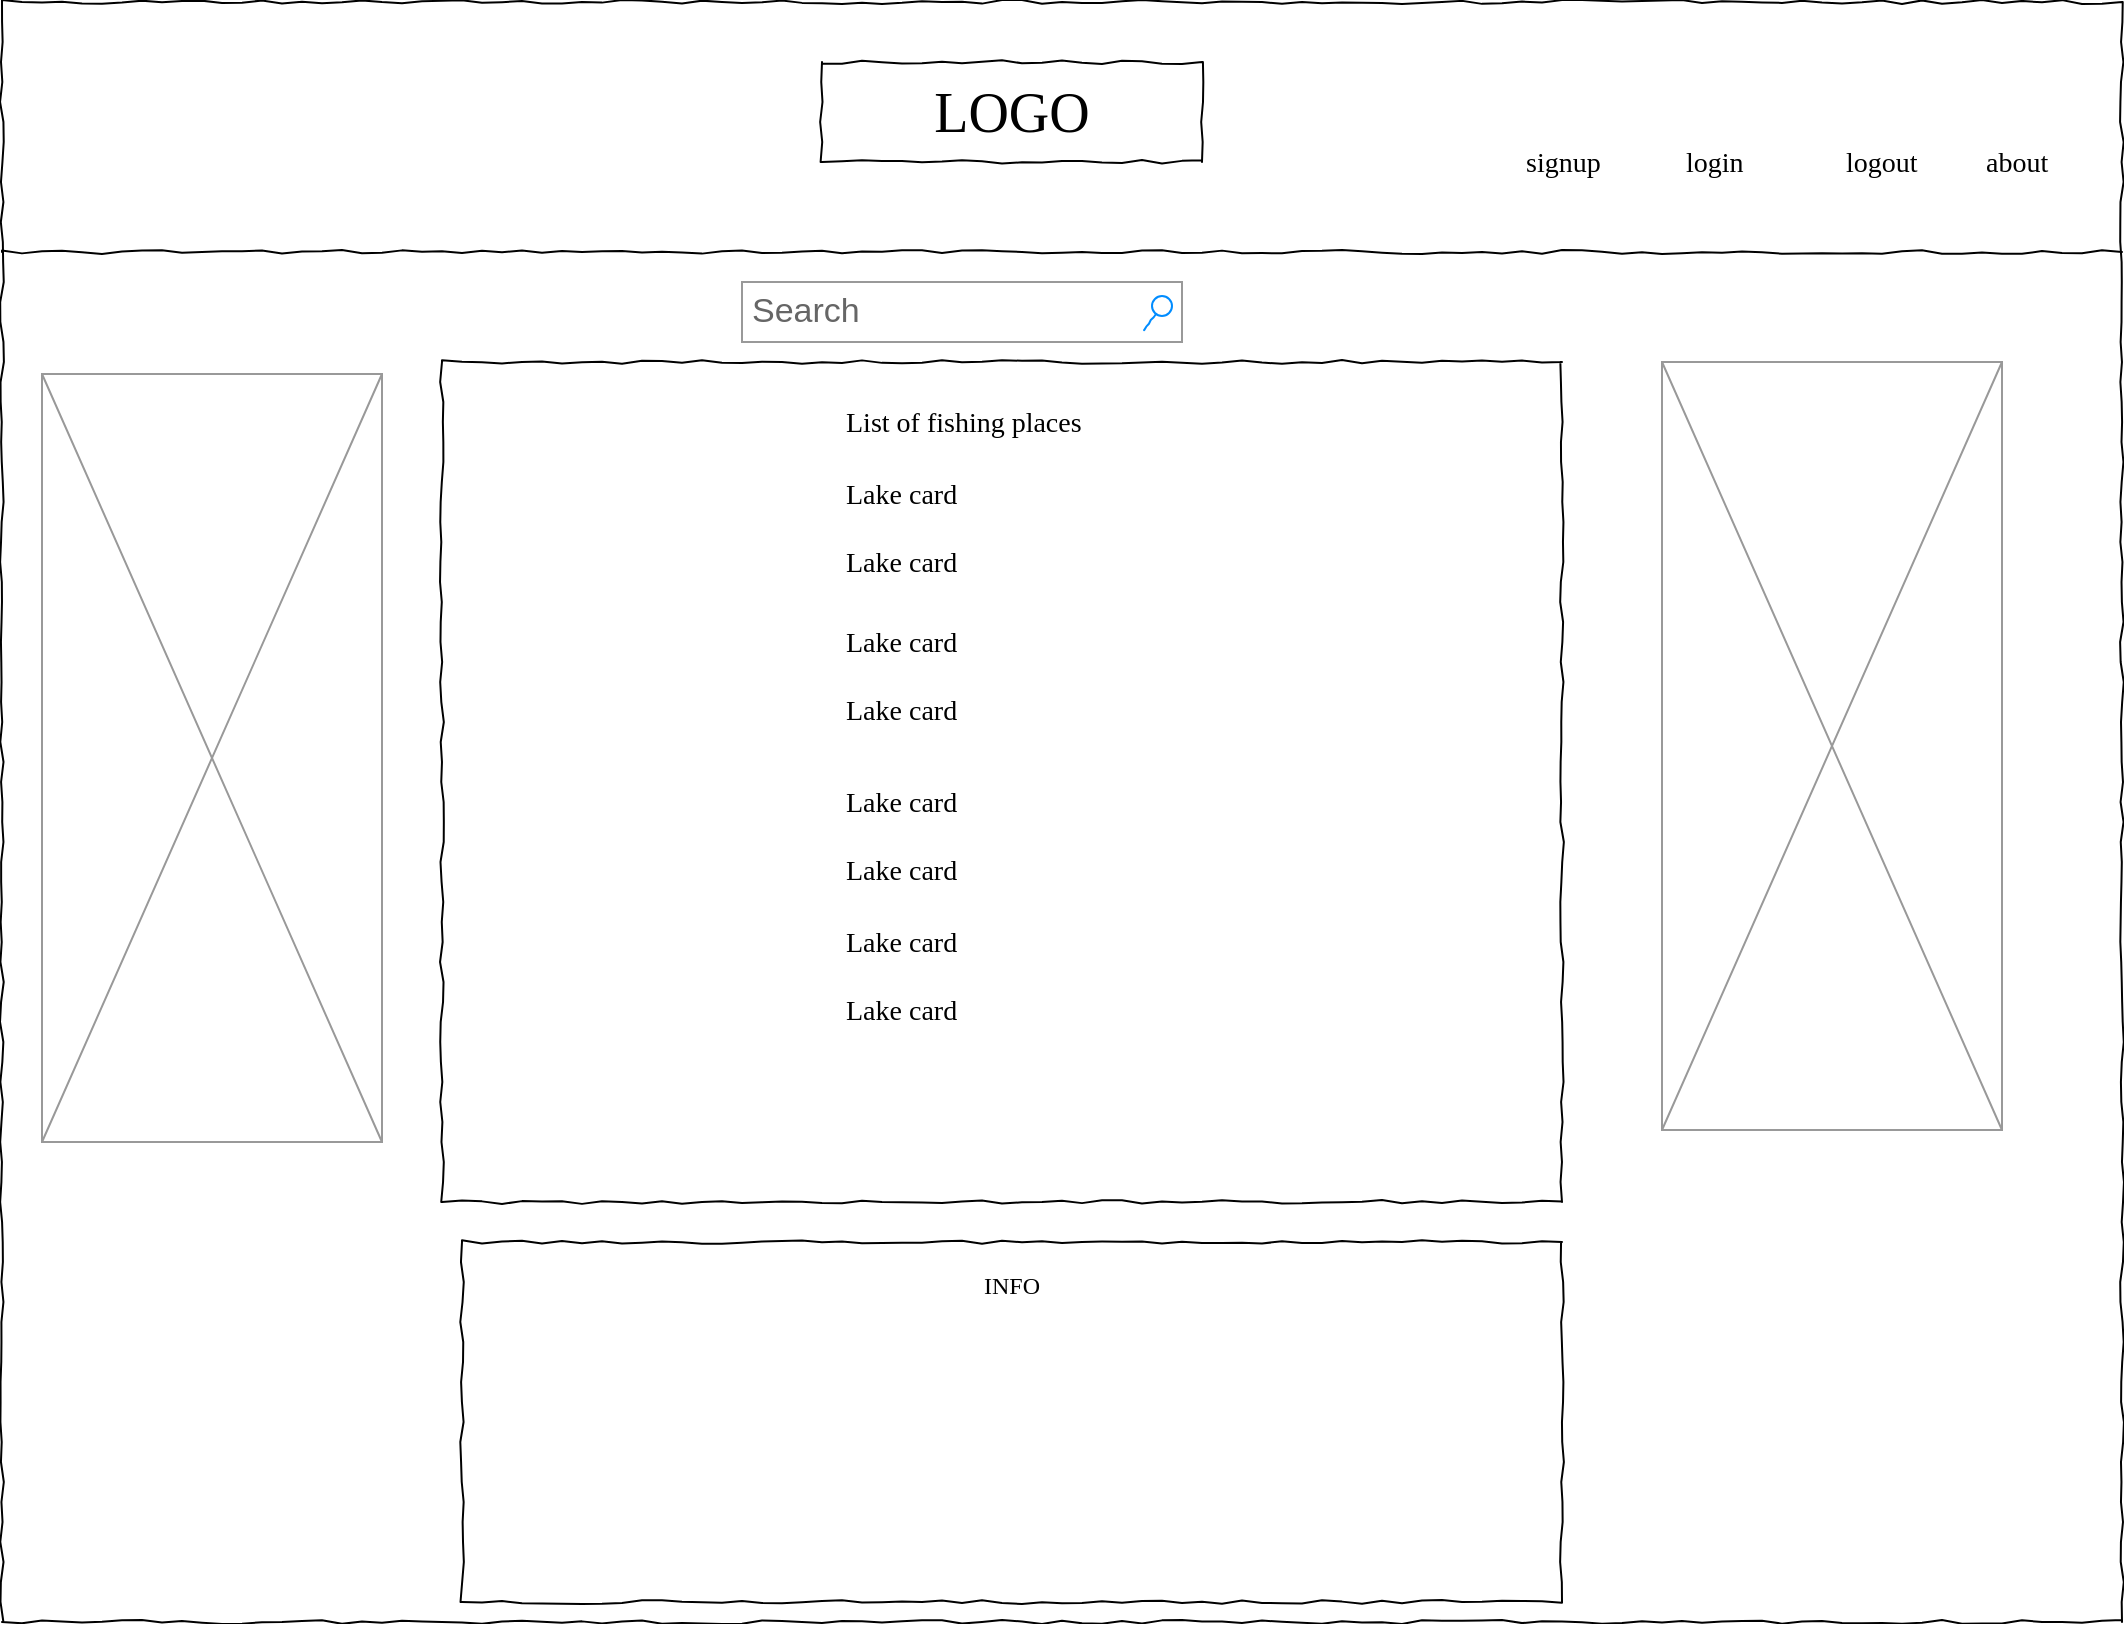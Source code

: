 <mxfile>
    <diagram name="front page" id="03018318-947c-dd8e-b7a3-06fadd420f32">
        <mxGraphModel dx="1249" dy="649" grid="1" gridSize="10" guides="1" tooltips="1" connect="1" arrows="1" fold="1" page="1" pageScale="1" pageWidth="1100" pageHeight="850" background="none" math="0" shadow="0">
            <root>
                <mxCell id="0"/>
                <mxCell id="1" parent="0"/>
                <mxCell id="677b7b8949515195-1" value="" style="whiteSpace=wrap;html=1;rounded=0;shadow=0;labelBackgroundColor=none;strokeColor=#000000;strokeWidth=1;fillColor=none;fontFamily=Verdana;fontSize=12;fontColor=#000000;align=center;comic=1;" parent="1" vertex="1">
                    <mxGeometry x="20" y="20" width="1060" height="810" as="geometry"/>
                </mxCell>
                <mxCell id="677b7b8949515195-2" value="LOGO" style="whiteSpace=wrap;html=1;rounded=0;shadow=0;labelBackgroundColor=none;strokeWidth=1;fontFamily=Verdana;fontSize=28;align=center;comic=1;" parent="1" vertex="1">
                    <mxGeometry x="430" y="50" width="190" height="50" as="geometry"/>
                </mxCell>
                <mxCell id="677b7b8949515195-3" value="Search" style="strokeWidth=1;shadow=0;dashed=0;align=center;html=1;shape=mxgraph.mockup.forms.searchBox;strokeColor=#999999;mainText=;strokeColor2=#008cff;fontColor=#666666;fontSize=17;align=left;spacingLeft=3;rounded=0;labelBackgroundColor=none;comic=1;" parent="1" vertex="1">
                    <mxGeometry x="390" y="160" width="220" height="30" as="geometry"/>
                </mxCell>
                <mxCell id="677b7b8949515195-4" value="signup" style="text;html=1;points=[];align=left;verticalAlign=top;spacingTop=-4;fontSize=14;fontFamily=Verdana" parent="1" vertex="1">
                    <mxGeometry x="780" y="90" width="60" height="20" as="geometry"/>
                </mxCell>
                <mxCell id="677b7b8949515195-5" value="login" style="text;html=1;points=[];align=left;verticalAlign=top;spacingTop=-4;fontSize=14;fontFamily=Verdana" parent="1" vertex="1">
                    <mxGeometry x="860" y="90" width="60" height="20" as="geometry"/>
                </mxCell>
                <mxCell id="677b7b8949515195-6" value="logout" style="text;html=1;points=[];align=left;verticalAlign=top;spacingTop=-4;fontSize=14;fontFamily=Verdana" parent="1" vertex="1">
                    <mxGeometry x="940" y="90" width="60" height="20" as="geometry"/>
                </mxCell>
                <mxCell id="677b7b8949515195-7" value="about" style="text;html=1;points=[];align=left;verticalAlign=top;spacingTop=-4;fontSize=14;fontFamily=Verdana" parent="1" vertex="1">
                    <mxGeometry x="1010" y="90" width="60" height="20" as="geometry"/>
                </mxCell>
                <mxCell id="677b7b8949515195-9" value="" style="line;strokeWidth=1;html=1;rounded=0;shadow=0;labelBackgroundColor=none;fillColor=none;fontFamily=Verdana;fontSize=14;fontColor=#000000;align=center;comic=1;" parent="1" vertex="1">
                    <mxGeometry x="20" y="140" width="1060" height="10" as="geometry"/>
                </mxCell>
                <mxCell id="677b7b8949515195-15" value="&lt;div style=&quot;text-align: justify&quot;&gt;INFO&lt;/div&gt;" style="whiteSpace=wrap;html=1;rounded=0;shadow=0;labelBackgroundColor=none;strokeWidth=1;fillColor=none;fontFamily=Verdana;fontSize=12;align=center;verticalAlign=top;spacing=10;comic=1;" parent="1" vertex="1">
                    <mxGeometry x="250" y="640" width="550" height="180" as="geometry"/>
                </mxCell>
                <mxCell id="4m_A8qP_XdSms_ViWhWR-2" value="" style="whiteSpace=wrap;html=1;rounded=0;shadow=0;labelBackgroundColor=none;strokeWidth=1;fillColor=none;fontFamily=Verdana;fontSize=12;align=center;comic=1;" parent="1" vertex="1">
                    <mxGeometry x="240" y="200" width="560" height="420" as="geometry"/>
                </mxCell>
                <mxCell id="4m_A8qP_XdSms_ViWhWR-3" value="List of fishing places" style="text;html=1;points=[];align=left;verticalAlign=top;spacingTop=-4;fontSize=14;fontFamily=Verdana" parent="1" vertex="1">
                    <mxGeometry x="440" y="220" width="170" height="20" as="geometry"/>
                </mxCell>
                <mxCell id="4m_A8qP_XdSms_ViWhWR-4" value="Lake card" style="text;html=1;points=[];align=left;verticalAlign=top;spacingTop=-4;fontSize=14;fontFamily=Verdana" parent="1" vertex="1">
                    <mxGeometry x="440" y="256" width="170" height="20" as="geometry"/>
                </mxCell>
                <mxCell id="4m_A8qP_XdSms_ViWhWR-12" value="Lake card" style="text;html=1;points=[];align=left;verticalAlign=top;spacingTop=-4;fontSize=14;fontFamily=Verdana" parent="1" vertex="1">
                    <mxGeometry x="440" y="290" width="170" height="20" as="geometry"/>
                </mxCell>
                <mxCell id="4m_A8qP_XdSms_ViWhWR-13" value="Lake card" style="text;html=1;points=[];align=left;verticalAlign=top;spacingTop=-4;fontSize=14;fontFamily=Verdana" parent="1" vertex="1">
                    <mxGeometry x="440" y="330" width="170" height="20" as="geometry"/>
                </mxCell>
                <mxCell id="4m_A8qP_XdSms_ViWhWR-14" value="Lake card" style="text;html=1;points=[];align=left;verticalAlign=top;spacingTop=-4;fontSize=14;fontFamily=Verdana" parent="1" vertex="1">
                    <mxGeometry x="440" y="364" width="170" height="20" as="geometry"/>
                </mxCell>
                <mxCell id="4m_A8qP_XdSms_ViWhWR-15" value="Lake card" style="text;html=1;points=[];align=left;verticalAlign=top;spacingTop=-4;fontSize=14;fontFamily=Verdana" parent="1" vertex="1">
                    <mxGeometry x="440" y="410" width="170" height="20" as="geometry"/>
                </mxCell>
                <mxCell id="4m_A8qP_XdSms_ViWhWR-16" value="Lake card" style="text;html=1;points=[];align=left;verticalAlign=top;spacingTop=-4;fontSize=14;fontFamily=Verdana" parent="1" vertex="1">
                    <mxGeometry x="440" y="444" width="170" height="20" as="geometry"/>
                </mxCell>
                <mxCell id="4m_A8qP_XdSms_ViWhWR-17" value="Lake card" style="text;html=1;points=[];align=left;verticalAlign=top;spacingTop=-4;fontSize=14;fontFamily=Verdana" parent="1" vertex="1">
                    <mxGeometry x="440" y="480" width="170" height="20" as="geometry"/>
                </mxCell>
                <mxCell id="4m_A8qP_XdSms_ViWhWR-18" value="Lake card" style="text;html=1;points=[];align=left;verticalAlign=top;spacingTop=-4;fontSize=14;fontFamily=Verdana" parent="1" vertex="1">
                    <mxGeometry x="440" y="514" width="170" height="20" as="geometry"/>
                </mxCell>
                <mxCell id="aTXVsTwYd_xUM5hYyQpY-1" value="" style="verticalLabelPosition=bottom;shadow=0;dashed=0;align=center;html=1;verticalAlign=top;strokeWidth=1;shape=mxgraph.mockup.graphics.simpleIcon;strokeColor=#999999;" parent="1" vertex="1">
                    <mxGeometry x="40" y="206" width="170" height="384" as="geometry"/>
                </mxCell>
                <mxCell id="aTXVsTwYd_xUM5hYyQpY-2" value="" style="verticalLabelPosition=bottom;shadow=0;dashed=0;align=center;html=1;verticalAlign=top;strokeWidth=1;shape=mxgraph.mockup.graphics.simpleIcon;strokeColor=#999999;" parent="1" vertex="1">
                    <mxGeometry x="850" y="200" width="170" height="384" as="geometry"/>
                </mxCell>
            </root>
        </mxGraphModel>
    </diagram>
    <diagram name="card s" id="EzgKf7Z-kD3HxeQ43itp">
        <mxGraphModel dx="1314" dy="649" grid="1" gridSize="10" guides="1" tooltips="1" connect="1" arrows="1" fold="1" page="1" pageScale="1" pageWidth="1100" pageHeight="850" background="none" math="0" shadow="0">
            <root>
                <mxCell id="4qpZKm50DoI8Ir5wt_5x-0"/>
                <mxCell id="4qpZKm50DoI8Ir5wt_5x-1" parent="4qpZKm50DoI8Ir5wt_5x-0"/>
                <mxCell id="4qpZKm50DoI8Ir5wt_5x-11" value="" style="whiteSpace=wrap;html=1;rounded=0;shadow=0;labelBackgroundColor=none;strokeWidth=1;fillColor=none;fontFamily=Verdana;fontSize=12;align=center;comic=1;" parent="4qpZKm50DoI8Ir5wt_5x-1" vertex="1">
                    <mxGeometry x="240" y="200" width="670" height="150" as="geometry"/>
                </mxCell>
                <mxCell id="4qpZKm50DoI8Ir5wt_5x-12" value="Description" style="text;html=1;points=[];align=left;verticalAlign=top;spacingTop=-4;fontSize=14;fontFamily=Verdana" parent="4qpZKm50DoI8Ir5wt_5x-1" vertex="1">
                    <mxGeometry x="400" y="210" width="170" height="20" as="geometry"/>
                </mxCell>
                <mxCell id="jg8_0STZkWMaSN2QKiol-0" value="address" style="text;html=1;points=[];align=left;verticalAlign=top;spacingTop=-4;fontSize=14;fontFamily=Verdana" vertex="1" parent="4qpZKm50DoI8Ir5wt_5x-1">
                    <mxGeometry x="500" y="210" width="170" height="20" as="geometry"/>
                </mxCell>
                <mxCell id="jg8_0STZkWMaSN2QKiol-1" value="opening hours" style="text;html=1;points=[];align=left;verticalAlign=top;spacingTop=-4;fontSize=14;fontFamily=Verdana" vertex="1" parent="4qpZKm50DoI8Ir5wt_5x-1">
                    <mxGeometry x="600" y="210" width="170" height="20" as="geometry"/>
                </mxCell>
                <mxCell id="jg8_0STZkWMaSN2QKiol-2" value="" style="verticalLabelPosition=bottom;shadow=0;dashed=0;align=center;html=1;verticalAlign=top;strokeWidth=1;shape=mxgraph.mockup.graphics.simpleIcon;strokeColor=#999999;" vertex="1" parent="4qpZKm50DoI8Ir5wt_5x-1">
                    <mxGeometry x="260" y="210" width="120" height="120" as="geometry"/>
                </mxCell>
                <mxCell id="jg8_0STZkWMaSN2QKiol-3" value="details" style="rounded=1;fillColor=#0057D8;strokeColor=none;html=1;fontColor=#ffffff;align=center;verticalAlign=middle;fontStyle=0;fontSize=12;sketch=0;" vertex="1" parent="4qpZKm50DoI8Ir5wt_5x-1">
                    <mxGeometry x="800" y="230" width="86" height="33" as="geometry"/>
                </mxCell>
                <mxCell id="jg8_0STZkWMaSN2QKiol-4" value="order permit" style="rounded=1;fillColor=#0057D8;strokeColor=none;html=1;fontColor=#ffffff;align=center;verticalAlign=middle;fontStyle=0;fontSize=12;sketch=0;" vertex="1" parent="4qpZKm50DoI8Ir5wt_5x-1">
                    <mxGeometry x="800" y="750" width="86" height="33" as="geometry"/>
                </mxCell>
                <mxCell id="cgeDyBhEJg5GGR4bTRV9-0" value="&lt;span style=&quot;color: rgba(0 , 0 , 0 , 0) ; font-family: monospace ; font-size: 0px&quot;&gt;%3CmxGraphModel%3E%3Croot%3E%3CmxCell%20id%3D%220%22%2F%3E%3CmxCell%20id%3D%221%22%20parent%3D%220%22%2F%3E%3CmxCell%20id%3D%222%22%20value%3D%22opening%20hours%22%20style%3D%22text%3Bhtml%3D1%3Bpoints%3D%5B%5D%3Balign%3Dleft%3BverticalAlign%3Dtop%3BspacingTop%3D-4%3BfontSize%3D14%3BfontFamily%3DVerdana%22%20vertex%3D%221%22%20parent%3D%221%22%3E%3CmxGeometry%20x%3D%22600%22%20y%3D%22210%22%20width%3D%22170%22%20height%3D%2220%22%20as%3D%22geometry%22%2F%3E%3C%2FmxCell%3E%3C%2Froot%3E%3C%2FmxGraphModel%3E&lt;/span&gt;" style="whiteSpace=wrap;html=1;rounded=0;shadow=0;labelBackgroundColor=none;strokeWidth=1;fillColor=none;fontFamily=Verdana;fontSize=12;align=center;comic=1;" vertex="1" parent="4qpZKm50DoI8Ir5wt_5x-1">
                    <mxGeometry x="240" y="410" width="670" height="400" as="geometry"/>
                </mxCell>
                <mxCell id="cgeDyBhEJg5GGR4bTRV9-1" value="" style="verticalLabelPosition=bottom;shadow=0;dashed=0;align=center;html=1;verticalAlign=top;strokeWidth=1;shape=mxgraph.mockup.graphics.simpleIcon;strokeColor=#999999;" vertex="1" parent="4qpZKm50DoI8Ir5wt_5x-1">
                    <mxGeometry x="270" y="425" width="170" height="125" as="geometry"/>
                </mxCell>
                <mxCell id="cgeDyBhEJg5GGR4bTRV9-2" value="" style="verticalLabelPosition=bottom;shadow=0;dashed=0;align=center;html=1;verticalAlign=top;strokeWidth=1;shape=mxgraph.mockup.graphics.simpleIcon;strokeColor=#999999;" vertex="1" parent="4qpZKm50DoI8Ir5wt_5x-1">
                    <mxGeometry x="270" y="560" width="170" height="130" as="geometry"/>
                </mxCell>
                <mxCell id="cgeDyBhEJg5GGR4bTRV9-3" value="Detailed description&lt;br&gt;dfgjkdfklg&lt;br&gt;dfgkdfgjkl&lt;br&gt;dsgkdfklgdg&lt;br&gt;dfgkjdflkgdkljg&lt;br&gt;dfklgdjklfgjkdg&lt;br&gt;kdfgjdlfgdjkfg&lt;br&gt;dfgdklfgdjklg&lt;br&gt;dfgjkdfklgdlfkgj&lt;br&gt;dfjklgdlkfgdfjklg&lt;br&gt;dfkjgdklfgdjkfg&lt;br&gt;dklfgjdgjdfjg&lt;br&gt;dsfjklgdfjkgdjklfg&lt;br&gt;dsjkgdfjklgdfjklg" style="text;html=1;points=[];align=left;verticalAlign=top;spacingTop=-4;fontSize=14;fontFamily=Verdana" vertex="1" parent="4qpZKm50DoI8Ir5wt_5x-1">
                    <mxGeometry x="465" y="440" width="170" height="250" as="geometry"/>
                </mxCell>
                <mxCell id="cgeDyBhEJg5GGR4bTRV9-4" value="address:&lt;br&gt;&lt;br&gt;bla&amp;nbsp;&lt;br&gt;bla&lt;br&gt;bla" style="text;html=1;points=[];align=left;verticalAlign=top;spacingTop=-4;fontSize=14;fontFamily=Verdana" vertex="1" parent="4qpZKm50DoI8Ir5wt_5x-1">
                    <mxGeometry x="670" y="450" width="170" height="100" as="geometry"/>
                </mxCell>
                <mxCell id="cgeDyBhEJg5GGR4bTRV9-5" value="opening hours&lt;br&gt;bla&lt;br&gt;bla&lt;br&gt;bla" style="text;html=1;points=[];align=left;verticalAlign=top;spacingTop=-4;fontSize=14;fontFamily=Verdana" vertex="1" parent="4qpZKm50DoI8Ir5wt_5x-1">
                    <mxGeometry x="660" y="560" width="170" height="70" as="geometry"/>
                </mxCell>
                <mxCell id="cgeDyBhEJg5GGR4bTRV9-6" value="Prices&lt;br&gt;bla&lt;br&gt;bla&lt;br&gt;bla" style="text;html=1;points=[];align=left;verticalAlign=top;spacingTop=-4;fontSize=14;fontFamily=Verdana" vertex="1" parent="4qpZKm50DoI8Ir5wt_5x-1">
                    <mxGeometry x="650" y="660" width="170" height="70" as="geometry"/>
                </mxCell>
                <mxCell id="cgeDyBhEJg5GGR4bTRV9-7" value="Lake Card" style="text;html=1;points=[];align=left;verticalAlign=top;spacingTop=-4;fontSize=14;fontFamily=Verdana" vertex="1" parent="4qpZKm50DoI8Ir5wt_5x-1">
                    <mxGeometry x="240" y="160" width="170" height="20" as="geometry"/>
                </mxCell>
                <mxCell id="lEFtn1cMm5FSjHkimbDS-0" value="details Card" style="text;html=1;points=[];align=left;verticalAlign=top;spacingTop=-4;fontSize=14;fontFamily=Verdana" vertex="1" parent="4qpZKm50DoI8Ir5wt_5x-1">
                    <mxGeometry x="235" y="380" width="170" height="20" as="geometry"/>
                </mxCell>
                <mxCell id="Se4mV-Tx79sS6hXXV1lL-0" value="Edit lake" style="rounded=1;fillColor=#0057D8;strokeColor=none;html=1;fontColor=#ffffff;align=center;verticalAlign=middle;fontStyle=0;fontSize=12;sketch=0;" vertex="1" parent="4qpZKm50DoI8Ir5wt_5x-1">
                    <mxGeometry x="282" y="760" width="86" height="33" as="geometry"/>
                </mxCell>
                <mxCell id="Se4mV-Tx79sS6hXXV1lL-1" value="only visible if owner" style="text;html=1;points=[];align=left;verticalAlign=top;spacingTop=-4;fontSize=14;fontFamily=Verdana" vertex="1" parent="4qpZKm50DoI8Ir5wt_5x-1">
                    <mxGeometry x="380" y="766.5" width="170" height="20" as="geometry"/>
                </mxCell>
                <mxCell id="Se4mV-Tx79sS6hXXV1lL-2" value="delete" style="rounded=1;fillColor=#0057D8;strokeColor=none;html=1;fontColor=#ffffff;align=center;verticalAlign=middle;fontStyle=0;fontSize=12;sketch=0;" vertex="1" parent="4qpZKm50DoI8Ir5wt_5x-1">
                    <mxGeometry x="282" y="717" width="86" height="33" as="geometry"/>
                </mxCell>
                <mxCell id="Se4mV-Tx79sS6hXXV1lL-3" value="require logged in" style="text;html=1;points=[];align=left;verticalAlign=top;spacingTop=-4;fontSize=14;fontFamily=Verdana" vertex="1" parent="4qpZKm50DoI8Ir5wt_5x-1">
                    <mxGeometry x="630" y="756.5" width="170" height="20" as="geometry"/>
                </mxCell>
                <mxCell id="Se4mV-Tx79sS6hXXV1lL-4" value="require logged in" style="text;html=1;points=[];align=left;verticalAlign=top;spacingTop=-4;fontSize=14;fontFamily=Verdana" vertex="1" parent="4qpZKm50DoI8Ir5wt_5x-1">
                    <mxGeometry x="740" y="265" width="170" height="20" as="geometry"/>
                </mxCell>
            </root>
        </mxGraphModel>
    </diagram>
    <diagram name="card s 2" id="30-LHI650aqXJUtBu4Fq">
        <mxGraphModel dx="1314" dy="649" grid="1" gridSize="10" guides="1" tooltips="1" connect="1" arrows="1" fold="1" page="1" pageScale="1" pageWidth="1100" pageHeight="850" background="none" math="0" shadow="0">
            <root>
                <mxCell id="VJyE5P2p9NrBZjFXhsIu-0"/>
                <mxCell id="VJyE5P2p9NrBZjFXhsIu-1" parent="VJyE5P2p9NrBZjFXhsIu-0"/>
                <mxCell id="VJyE5P2p9NrBZjFXhsIu-2" value="" style="whiteSpace=wrap;html=1;rounded=0;shadow=0;labelBackgroundColor=none;strokeWidth=1;fillColor=none;fontFamily=Verdana;fontSize=12;align=center;comic=1;" parent="VJyE5P2p9NrBZjFXhsIu-1" vertex="1">
                    <mxGeometry x="210" y="70" width="670" height="470" as="geometry"/>
                </mxCell>
                <mxCell id="VJyE5P2p9NrBZjFXhsIu-7" value="register" style="rounded=1;fillColor=#0057D8;strokeColor=none;html=1;fontColor=#ffffff;align=center;verticalAlign=middle;fontStyle=0;fontSize=12;sketch=0;" parent="VJyE5P2p9NrBZjFXhsIu-1" vertex="1">
                    <mxGeometry x="229" y="460" width="116" height="50" as="geometry"/>
                </mxCell>
                <mxCell id="VJyE5P2p9NrBZjFXhsIu-12" value="Detailed description&lt;br&gt;" style="text;html=1;points=[];align=left;verticalAlign=top;spacingTop=-4;fontSize=14;fontFamily=Verdana" parent="VJyE5P2p9NrBZjFXhsIu-1" vertex="1">
                    <mxGeometry x="230" y="270" width="170" height="20" as="geometry"/>
                </mxCell>
                <mxCell id="VJyE5P2p9NrBZjFXhsIu-13" value="address:&lt;br&gt;" style="text;html=1;points=[];align=left;verticalAlign=top;spacingTop=-4;fontSize=14;fontFamily=Verdana" parent="VJyE5P2p9NrBZjFXhsIu-1" vertex="1">
                    <mxGeometry x="230" y="240" width="170" height="30" as="geometry"/>
                </mxCell>
                <mxCell id="VJyE5P2p9NrBZjFXhsIu-14" value="opening hours&lt;br&gt;" style="text;html=1;points=[];align=left;verticalAlign=top;spacingTop=-4;fontSize=14;fontFamily=Verdana" parent="VJyE5P2p9NrBZjFXhsIu-1" vertex="1">
                    <mxGeometry x="235" y="330" width="170" height="30" as="geometry"/>
                </mxCell>
                <mxCell id="VJyE5P2p9NrBZjFXhsIu-15" value="Prices&lt;br&gt;" style="text;html=1;points=[];align=left;verticalAlign=top;spacingTop=-4;fontSize=14;fontFamily=Verdana" parent="VJyE5P2p9NrBZjFXhsIu-1" vertex="1">
                    <mxGeometry x="235" y="300" width="70" height="27.5" as="geometry"/>
                </mxCell>
                <mxCell id="VJyE5P2p9NrBZjFXhsIu-16" value="Signup and same content for edit lake" style="text;html=1;points=[];align=left;verticalAlign=top;spacingTop=-4;fontSize=14;fontFamily=Verdana" parent="VJyE5P2p9NrBZjFXhsIu-1" vertex="1">
                    <mxGeometry x="210" y="30" width="340" height="20" as="geometry"/>
                </mxCell>
                <mxCell id="wIjymMzAdwK7Jz02Vjpj-1" value="Name" style="text;html=1;points=[];align=left;verticalAlign=top;spacingTop=-4;fontSize=14;fontFamily=Verdana" vertex="1" parent="VJyE5P2p9NrBZjFXhsIu-1">
                    <mxGeometry x="230" y="80" width="170" height="20" as="geometry"/>
                </mxCell>
                <mxCell id="wIjymMzAdwK7Jz02Vjpj-2" value="address" style="text;html=1;points=[];align=left;verticalAlign=top;spacingTop=-4;fontSize=14;fontFamily=Verdana" vertex="1" parent="VJyE5P2p9NrBZjFXhsIu-1">
                    <mxGeometry x="230" y="130" width="80" height="20" as="geometry"/>
                </mxCell>
                <mxCell id="wIjymMzAdwK7Jz02Vjpj-3" value="phone number" style="text;html=1;points=[];align=left;verticalAlign=top;spacingTop=-4;fontSize=14;fontFamily=Verdana" vertex="1" parent="VJyE5P2p9NrBZjFXhsIu-1">
                    <mxGeometry x="230" y="150" width="170" height="20" as="geometry"/>
                </mxCell>
                <mxCell id="wIjymMzAdwK7Jz02Vjpj-6" value="e-mail" style="text;html=1;points=[];align=left;verticalAlign=top;spacingTop=-4;fontSize=14;fontFamily=Verdana" vertex="1" parent="VJyE5P2p9NrBZjFXhsIu-1">
                    <mxGeometry x="230" y="100" width="170" height="20" as="geometry"/>
                </mxCell>
                <mxCell id="wIjymMzAdwK7Jz02Vjpj-7" value="&lt;b&gt;checkmark owner of lake&lt;/b&gt;" style="text;html=1;points=[];align=left;verticalAlign=top;spacingTop=-4;fontSize=14;fontFamily=Verdana" vertex="1" parent="VJyE5P2p9NrBZjFXhsIu-1">
                    <mxGeometry x="230" y="200" width="210" height="20" as="geometry"/>
                </mxCell>
                <mxCell id="wIjymMzAdwK7Jz02Vjpj-8" value="CVR number" style="text;html=1;points=[];align=left;verticalAlign=top;spacingTop=-4;fontSize=14;fontFamily=Verdana" vertex="1" parent="VJyE5P2p9NrBZjFXhsIu-1">
                    <mxGeometry x="230" y="410" width="170" height="30" as="geometry"/>
                </mxCell>
                <mxCell id="wIjymMzAdwK7Jz02Vjpj-9" value="company phone number" style="text;html=1;points=[];align=left;verticalAlign=top;spacingTop=-4;fontSize=14;fontFamily=Verdana" vertex="1" parent="VJyE5P2p9NrBZjFXhsIu-1">
                    <mxGeometry x="229" y="370" width="170" height="20" as="geometry"/>
                </mxCell>
                <mxCell id="tfKhNdJjyud9JskmZYkt-0" value="" style="whiteSpace=wrap;html=1;rounded=0;shadow=0;labelBackgroundColor=none;strokeWidth=1;fillColor=none;fontFamily=Verdana;fontSize=12;align=center;comic=1;" vertex="1" parent="VJyE5P2p9NrBZjFXhsIu-1">
                    <mxGeometry x="220" y="640" width="670" height="150" as="geometry"/>
                </mxCell>
                <mxCell id="tfKhNdJjyud9JskmZYkt-1" value="email&amp;nbsp;" style="text;html=1;points=[];align=left;verticalAlign=top;spacingTop=-4;fontSize=14;fontFamily=Verdana" vertex="1" parent="VJyE5P2p9NrBZjFXhsIu-1">
                    <mxGeometry x="395" y="660" width="170" height="20" as="geometry"/>
                </mxCell>
                <mxCell id="tfKhNdJjyud9JskmZYkt-2" value="password" style="text;html=1;points=[];align=left;verticalAlign=top;spacingTop=-4;fontSize=14;fontFamily=Verdana" vertex="1" parent="VJyE5P2p9NrBZjFXhsIu-1">
                    <mxGeometry x="395" y="713" width="170" height="20" as="geometry"/>
                </mxCell>
                <mxCell id="tfKhNdJjyud9JskmZYkt-3" value="login" style="rounded=1;fillColor=#0057D8;strokeColor=none;html=1;fontColor=#ffffff;align=center;verticalAlign=middle;fontStyle=0;fontSize=12;sketch=0;" vertex="1" parent="VJyE5P2p9NrBZjFXhsIu-1">
                    <mxGeometry x="405" y="750" width="86" height="33" as="geometry"/>
                </mxCell>
                <mxCell id="tfKhNdJjyud9JskmZYkt-4" value="login" style="text;html=1;points=[];align=left;verticalAlign=top;spacingTop=-4;fontSize=14;fontFamily=Verdana" vertex="1" parent="VJyE5P2p9NrBZjFXhsIu-1">
                    <mxGeometry x="235" y="610" width="170" height="20" as="geometry"/>
                </mxCell>
                <mxCell id="tfKhNdJjyud9JskmZYkt-5" value="lake name" style="text;html=1;points=[];align=left;verticalAlign=top;spacingTop=-4;fontSize=14;fontFamily=Verdana" vertex="1" parent="VJyE5P2p9NrBZjFXhsIu-1">
                    <mxGeometry x="229" y="220" width="170" height="20" as="geometry"/>
                </mxCell>
                <mxCell id="tfKhNdJjyud9JskmZYkt-6" value="pictures (link)" style="text;html=1;points=[];align=left;verticalAlign=top;spacingTop=-4;fontSize=14;fontFamily=Verdana" vertex="1" parent="VJyE5P2p9NrBZjFXhsIu-1">
                    <mxGeometry x="550" y="230" width="170" height="20" as="geometry"/>
                </mxCell>
            </root>
        </mxGraphModel>
    </diagram>
    <diagram name="card s 3" id="Kog-bOLBiIL39jo3EtVT">
        <mxGraphModel dx="1314" dy="649" grid="1" gridSize="10" guides="1" tooltips="1" connect="1" arrows="1" fold="1" page="1" pageScale="1" pageWidth="1100" pageHeight="850" background="none" math="0" shadow="0">
            <root>
                <mxCell id="qDPxSHgvEoIbaNm9d3oi-0"/>
                <mxCell id="qDPxSHgvEoIbaNm9d3oi-1" parent="qDPxSHgvEoIbaNm9d3oi-0"/>
                <mxCell id="qDPxSHgvEoIbaNm9d3oi-2" value="" style="whiteSpace=wrap;html=1;rounded=0;shadow=0;labelBackgroundColor=none;strokeWidth=1;fillColor=none;fontFamily=Verdana;fontSize=12;align=center;comic=1;" parent="qDPxSHgvEoIbaNm9d3oi-1" vertex="1">
                    <mxGeometry x="210" y="70" width="670" height="470" as="geometry"/>
                </mxCell>
                <mxCell id="qDPxSHgvEoIbaNm9d3oi-3" value="order" style="rounded=1;fillColor=#0057D8;strokeColor=none;html=1;fontColor=#ffffff;align=center;verticalAlign=middle;fontStyle=0;fontSize=12;sketch=0;" parent="qDPxSHgvEoIbaNm9d3oi-1" vertex="1">
                    <mxGeometry x="235" y="330" width="116" height="50" as="geometry"/>
                </mxCell>
                <mxCell id="qDPxSHgvEoIbaNm9d3oi-8" value="order permit" style="text;html=1;points=[];align=left;verticalAlign=top;spacingTop=-4;fontSize=14;fontFamily=Verdana" parent="qDPxSHgvEoIbaNm9d3oi-1" vertex="1">
                    <mxGeometry x="210" y="30" width="170" height="20" as="geometry"/>
                </mxCell>
                <mxCell id="qDPxSHgvEoIbaNm9d3oi-9" value="Name" style="text;html=1;points=[];align=left;verticalAlign=top;spacingTop=-4;fontSize=14;fontFamily=Verdana" parent="qDPxSHgvEoIbaNm9d3oi-1" vertex="1">
                    <mxGeometry x="235" y="110" width="170" height="20" as="geometry"/>
                </mxCell>
                <mxCell id="qDPxSHgvEoIbaNm9d3oi-10" value="address" style="text;html=1;points=[];align=left;verticalAlign=top;spacingTop=-4;fontSize=14;fontFamily=Verdana" parent="qDPxSHgvEoIbaNm9d3oi-1" vertex="1">
                    <mxGeometry x="230" y="170" width="80" height="20" as="geometry"/>
                </mxCell>
                <mxCell id="qDPxSHgvEoIbaNm9d3oi-11" value="phone number" style="text;html=1;points=[];align=left;verticalAlign=top;spacingTop=-4;fontSize=14;fontFamily=Verdana" parent="qDPxSHgvEoIbaNm9d3oi-1" vertex="1">
                    <mxGeometry x="229" y="200" width="170" height="20" as="geometry"/>
                </mxCell>
                <mxCell id="qDPxSHgvEoIbaNm9d3oi-12" value="e-mail" style="text;html=1;points=[];align=left;verticalAlign=top;spacingTop=-4;fontSize=14;fontFamily=Verdana" parent="qDPxSHgvEoIbaNm9d3oi-1" vertex="1">
                    <mxGeometry x="235" y="140" width="170" height="20" as="geometry"/>
                </mxCell>
                <mxCell id="qDPxSHgvEoIbaNm9d3oi-33" value="Lake name" style="text;html=1;points=[];align=left;verticalAlign=top;spacingTop=-4;fontSize=14;fontFamily=Verdana" vertex="1" parent="qDPxSHgvEoIbaNm9d3oi-1">
                    <mxGeometry x="235" y="240" width="170" height="20" as="geometry"/>
                </mxCell>
                <mxCell id="qDPxSHgvEoIbaNm9d3oi-34" value="Date" style="text;html=1;points=[];align=left;verticalAlign=top;spacingTop=-4;fontSize=14;fontFamily=Verdana" vertex="1" parent="qDPxSHgvEoIbaNm9d3oi-1">
                    <mxGeometry x="235" y="280" width="170" height="20" as="geometry"/>
                </mxCell>
                <mxCell id="qDPxSHgvEoIbaNm9d3oi-36" value="submit will send a bill for payment as a mail to the user. all data will be prefilled &lt;br&gt;based on user&amp;nbsp;logged in and which lake was selected.&lt;br&gt;&lt;br&gt;date needs to be filled in." style="text;html=1;points=[];align=left;verticalAlign=top;spacingTop=-4;fontSize=14;fontFamily=Verdana" vertex="1" parent="qDPxSHgvEoIbaNm9d3oi-1">
                    <mxGeometry x="250" y="390" width="620" height="80" as="geometry"/>
                </mxCell>
            </root>
        </mxGraphModel>
    </diagram>
</mxfile>